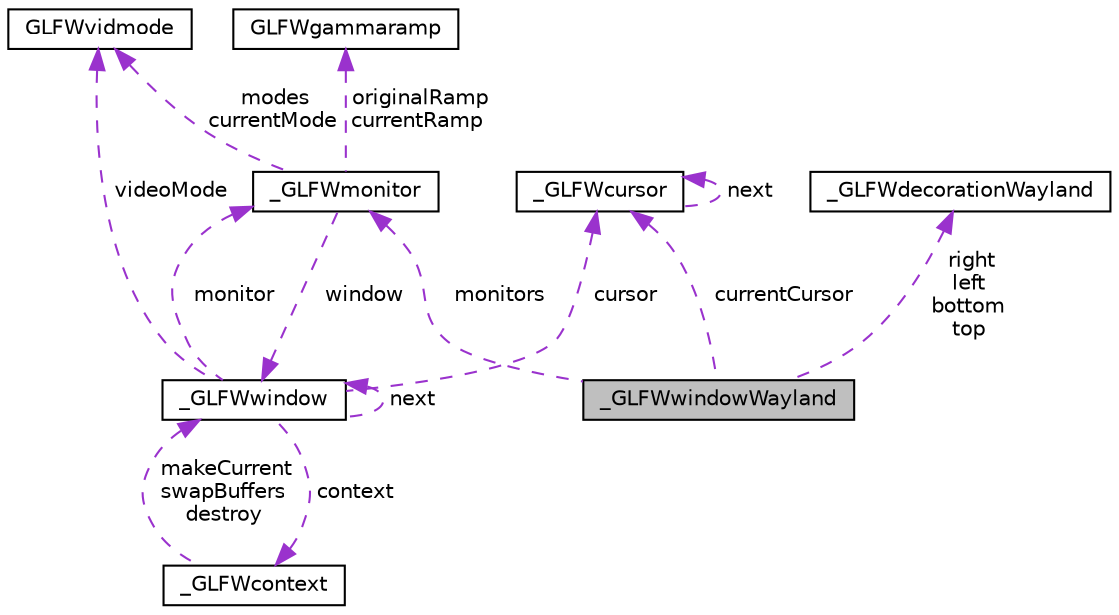 digraph "_GLFWwindowWayland"
{
 // LATEX_PDF_SIZE
  edge [fontname="Helvetica",fontsize="10",labelfontname="Helvetica",labelfontsize="10"];
  node [fontname="Helvetica",fontsize="10",shape=record];
  Node1 [label="_GLFWwindowWayland",height=0.2,width=0.4,color="black", fillcolor="grey75", style="filled", fontcolor="black",tooltip=" "];
  Node2 -> Node1 [dir="back",color="darkorchid3",fontsize="10",style="dashed",label=" monitors" ];
  Node2 [label="_GLFWmonitor",height=0.2,width=0.4,color="black", fillcolor="white", style="filled",URL="$struct__GLFWmonitor.html",tooltip=" "];
  Node3 -> Node2 [dir="back",color="darkorchid3",fontsize="10",style="dashed",label=" modes\ncurrentMode" ];
  Node3 [label="GLFWvidmode",height=0.2,width=0.4,color="black", fillcolor="white", style="filled",URL="$structGLFWvidmode.html",tooltip="Video mode type."];
  Node4 -> Node2 [dir="back",color="darkorchid3",fontsize="10",style="dashed",label=" originalRamp\ncurrentRamp" ];
  Node4 [label="GLFWgammaramp",height=0.2,width=0.4,color="black", fillcolor="white", style="filled",URL="$structGLFWgammaramp.html",tooltip="Gamma ramp."];
  Node5 -> Node2 [dir="back",color="darkorchid3",fontsize="10",style="dashed",label=" window" ];
  Node5 [label="_GLFWwindow",height=0.2,width=0.4,color="black", fillcolor="white", style="filled",URL="$struct__GLFWwindow.html",tooltip=" "];
  Node6 -> Node5 [dir="back",color="darkorchid3",fontsize="10",style="dashed",label=" context" ];
  Node6 [label="_GLFWcontext",height=0.2,width=0.4,color="black", fillcolor="white", style="filled",URL="$struct__GLFWcontext.html",tooltip=" "];
  Node5 -> Node6 [dir="back",color="darkorchid3",fontsize="10",style="dashed",label=" makeCurrent\nswapBuffers\ndestroy" ];
  Node3 -> Node5 [dir="back",color="darkorchid3",fontsize="10",style="dashed",label=" videoMode" ];
  Node2 -> Node5 [dir="back",color="darkorchid3",fontsize="10",style="dashed",label=" monitor" ];
  Node7 -> Node5 [dir="back",color="darkorchid3",fontsize="10",style="dashed",label=" cursor" ];
  Node7 [label="_GLFWcursor",height=0.2,width=0.4,color="black", fillcolor="white", style="filled",URL="$struct__GLFWcursor.html",tooltip=" "];
  Node7 -> Node7 [dir="back",color="darkorchid3",fontsize="10",style="dashed",label=" next" ];
  Node5 -> Node5 [dir="back",color="darkorchid3",fontsize="10",style="dashed",label=" next" ];
  Node8 -> Node1 [dir="back",color="darkorchid3",fontsize="10",style="dashed",label=" right\nleft\nbottom\ntop" ];
  Node8 [label="_GLFWdecorationWayland",height=0.2,width=0.4,color="black", fillcolor="white", style="filled",URL="$struct__GLFWdecorationWayland.html",tooltip=" "];
  Node7 -> Node1 [dir="back",color="darkorchid3",fontsize="10",style="dashed",label=" currentCursor" ];
}

